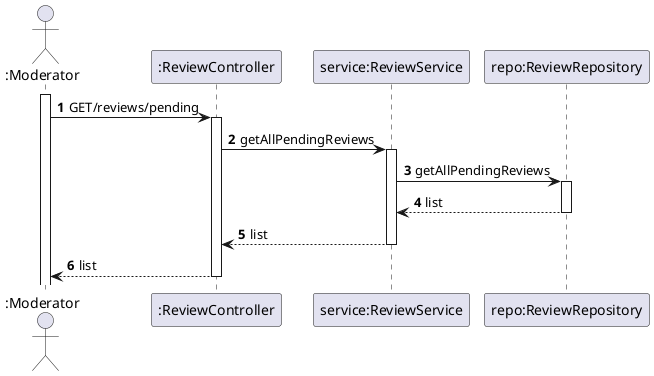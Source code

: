 @startuml
'https://plantuml.com/sequence-diagram
autoactivate on
autonumber

actor ":Moderator" as User

participant ":ReviewController" as Ctrl
participant "service:ReviewService" as Service
participant "repo:ReviewRepository" as Repo


activate User


User -> Ctrl: GET/reviews/pending
Ctrl -> Service: getAllPendingReviews
Service -> Repo: getAllPendingReviews
Repo --> Service: list
Service --> Ctrl: list
Ctrl --> User: list

@enduml
